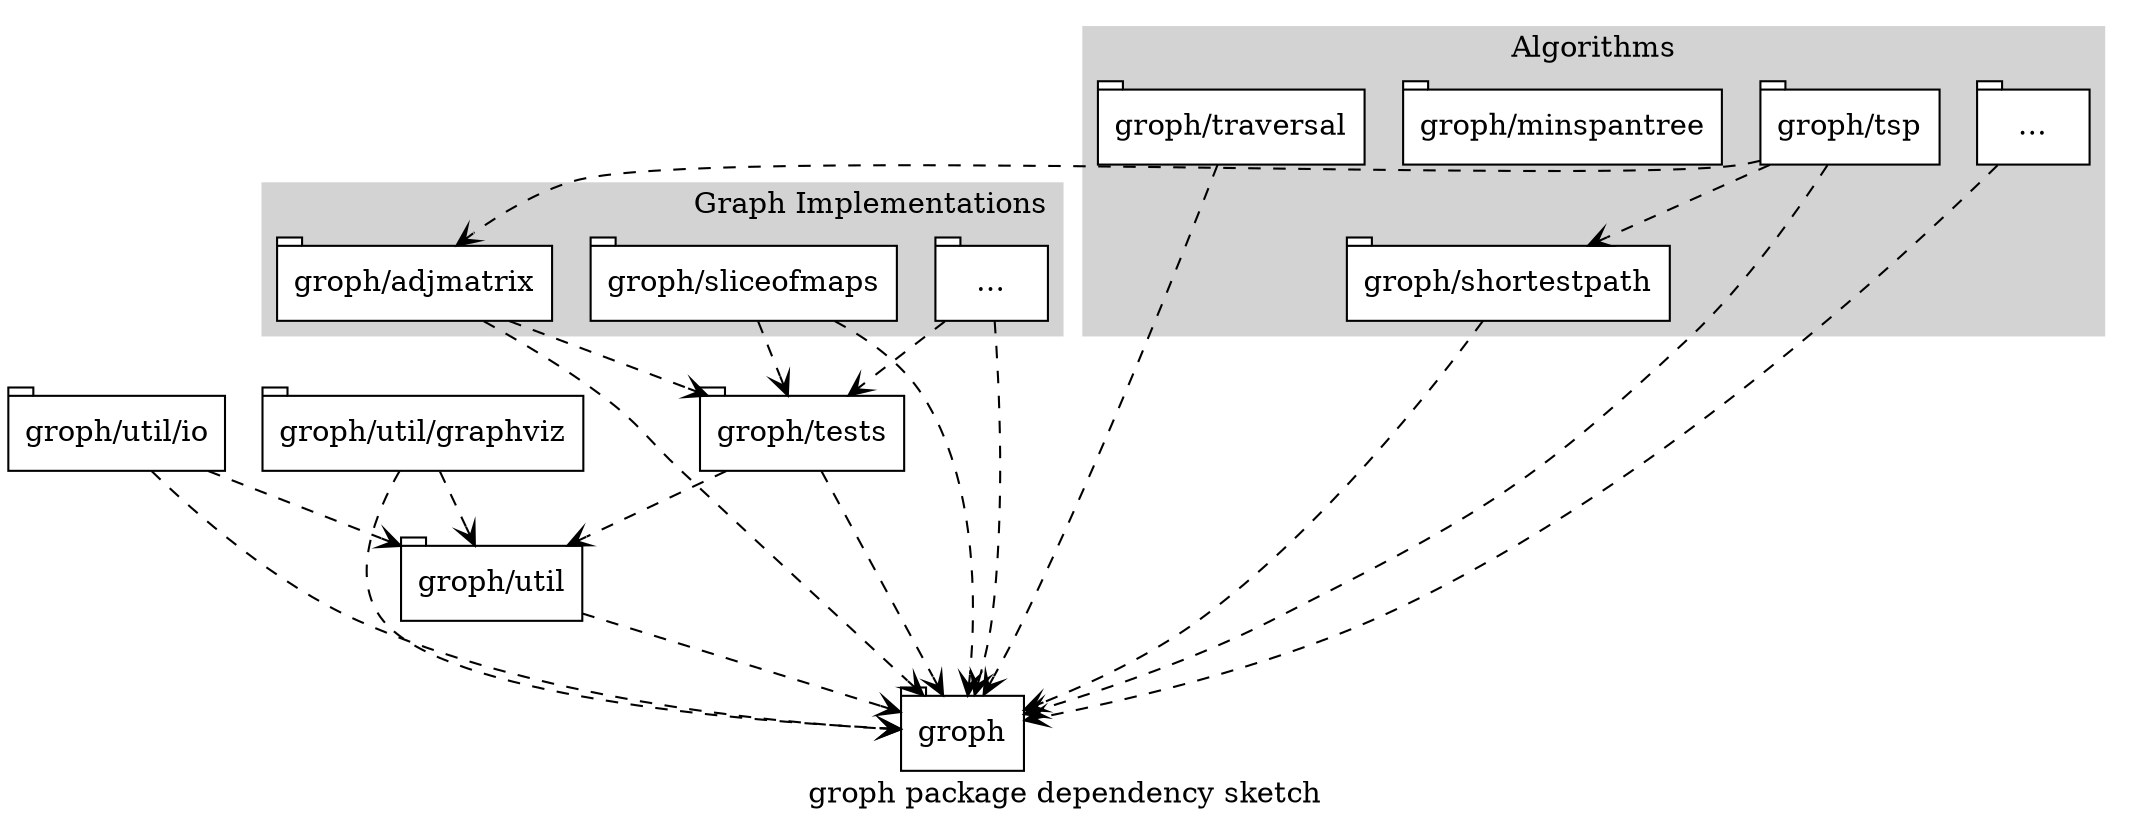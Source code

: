 digraph Groph {
	graph [label="groph package dependency sketch"]
	node [shape=tab,style=filled,fillcolor=white];
	edge [arrowhead=vee, style=dashed];
	
	groph;
	util [label="groph/util"];
	io [label="groph/util/io"];
	gv [label="groph/util/graphviz"];
	tst [label="groph/tests"];
	
	subgraph cluster_g {
		color=white;
		style=filled;
		fillcolor=lightgrey;
		label="Graph Implementations";
		labeljust=r;
		amx [label="groph/adjmatrix"];
		som [label="groph/sliceofmaps"];
		getc [label="…"];
	}
	amx -> groph, tst;
	som -> groph, tst;
	getc -> groph, tst;

	subgraph cluster_a {
		color=white;
		style="filled";
		fillcolor=lightgrey;
		label="Algorithms";
		trv [label="groph/traversal"];
		shp [label="groph/shortestpath"];
		tsp [label="groph/tsp"];
		mst [label="groph/minspantree"];
		aetc [label="…"];

		tsp -> shp
	}
	trv -> groph;
	shp -> groph;
	tsp -> groph, amx;
	aetc -> groph;
	
	util -> groph;
	io -> util, groph;
	gv -> util, groph;

	tst -> groph;
	tst -> util;
}
